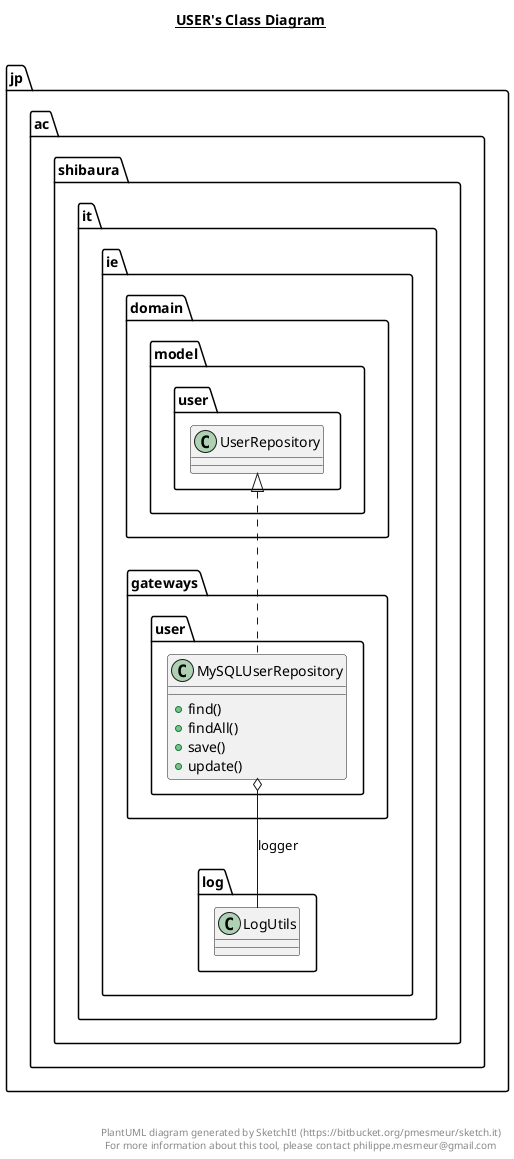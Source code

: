 @startuml

title __USER's Class Diagram__\n

  namespace jp.ac.shibaura.it.ie {
    namespace gateways.user {
      class jp.ac.shibaura.it.ie.gateways.user.MySQLUserRepository {
          + find()
          + findAll()
          + save()
          + update()
      }
    }
  }
  

  jp.ac.shibaura.it.ie.gateways.user.MySQLUserRepository .up.|> jp.ac.shibaura.it.ie.domain.model.user.UserRepository
  jp.ac.shibaura.it.ie.gateways.user.MySQLUserRepository o-- jp.ac.shibaura.it.ie.log.LogUtils : logger


right footer


PlantUML diagram generated by SketchIt! (https://bitbucket.org/pmesmeur/sketch.it)
For more information about this tool, please contact philippe.mesmeur@gmail.com
endfooter

@enduml
